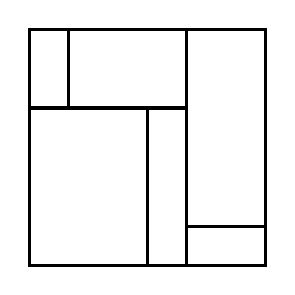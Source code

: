 \begin{tikzpicture}[very thick, scale=.5]
    \draw (0,4) rectangle (1,6);
    \draw (1,4) rectangle (4,6);
    \draw (0,0) rectangle (3,4);
    \draw (3,0) rectangle (4,4);
    \draw (4,1) rectangle (6,6);
    \draw (4,0) rectangle (6,1);
\end{tikzpicture}
